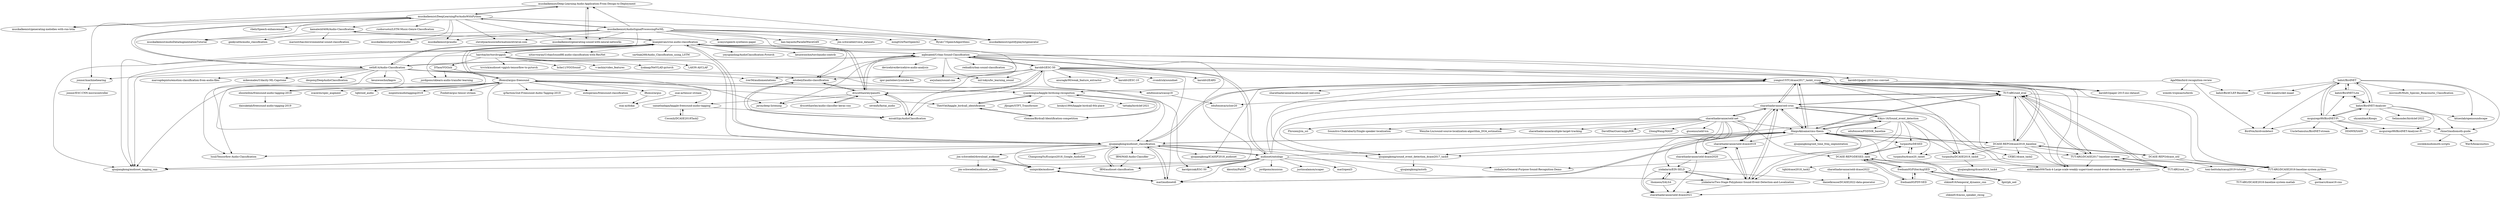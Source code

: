 digraph G {
"musikalkemist/Deep-Learning-Audio-Application-From-Design-to-Deployment" -> "musikalkemist/DeepLearningForAudioWithPython"
"musikalkemist/Deep-Learning-Audio-Application-From-Design-to-Deployment" -> "musikalkemist/generating-sound-with-neural-networks"
"musikalkemist/Deep-Learning-Audio-Application-From-Design-to-Deployment" -> "musikalkemist/generating-melodies-with-rnn-lstm"
"musikalkemist/Deep-Learning-Audio-Application-From-Design-to-Deployment" -> "musikalkemist/spotifyplaylistgenerator"
"TUT-ARG/sed_eval" -> "TUT-ARG/DCASE2017-baseline-system"
"TUT-ARG/sed_eval" -> "TUT-ARG/sed_vis"
"TUT-ARG/sed_eval" -> "sharathadavanne/sed-crnn"
"TUT-ARG/sed_eval" -> "ankitshah009/Task-4-Large-scale-weakly-supervised-sound-event-detection-for-smart-cars"
"TUT-ARG/sed_eval" -> "TUT-ARG/DCASE2016-baseline-system-python"
"TUT-ARG/sed_eval" -> "MaigoAkisame/cmu-thesis"
"TUT-ARG/sed_eval" -> "edufonseca/uclser20" ["e"=1]
"TUT-ARG/sed_eval" -> "DCASE-REPO/dcase2018_baseline"
"TUT-ARG/sed_eval" -> "yongxuUSTC/dcase2017_task4_cvssp"
"aqibsaeed/Urban-Sound-Classification" -> "karoldvl/ESC-50"
"aqibsaeed/Urban-Sound-Classification" -> "karoldvl/paper-2015-esc-convnet"
"aqibsaeed/Urban-Sound-Classification" -> "ksanjeevan/crnn-audio-classification"
"aqibsaeed/Urban-Sound-Classification" -> "mtobeiyf/audio-classification"
"aqibsaeed/Urban-Sound-Classification" -> "drscotthawley/panotti"
"aqibsaeed/Urban-Sound-Classification" -> "jaron/deep-listening"
"aqibsaeed/Urban-Sound-Classification" -> "yongxuUSTC/dcase2017_task4_cvssp"
"aqibsaeed/Urban-Sound-Classification" -> "karoldvl/paper-2015-esc-dataset"
"aqibsaeed/Urban-Sound-Classification" -> "micah5/pyAudioClassification"
"aqibsaeed/Urban-Sound-Classification" -> "seth814/Audio-Classification"
"aqibsaeed/Urban-Sound-Classification" -> "audioset/ontology"
"aqibsaeed/Urban-Sound-Classification" -> "devicehive/devicehive-audio-analysis"
"aqibsaeed/Urban-Sound-Classification" -> "awjuliani/sound-cnn"
"aqibsaeed/Urban-Sound-Classification" -> "mil-tokyo/bc_learning_sound"
"aqibsaeed/Urban-Sound-Classification" -> "rednafi/urban-sound-classification"
"sharathadavanne/seld-dcase2019" -> "yinkalario/Two-Stage-Polyphonic-Sound-Event-Detection-and-Localization"
"sharathadavanne/seld-dcase2019" -> "sharathadavanne/seld-dcase2020"
"sharathadavanne/seld-dcase2019" -> "sharathadavanne/sed-crnn"
"sharathadavanne/seld-net" -> "sharathadavanne/seld-dcase2019"
"sharathadavanne/seld-net" -> "sharathadavanne/sed-crnn"
"sharathadavanne/seld-net" -> "yinkalario/EIN-SELD"
"sharathadavanne/seld-net" -> "sharathadavanne/seld-dcase2020"
"sharathadavanne/seld-net" -> "yinkalario/Two-Stage-Polyphonic-Sound-Event-Detection-and-Localization"
"sharathadavanne/seld-net" -> "giusenso/seld-tcn"
"sharathadavanne/seld-net" -> "MaigoAkisame/cmu-thesis"
"sharathadavanne/seld-net" -> "DCASE-REPO/DESED_task"
"sharathadavanne/seld-net" -> "Fhrozen/jrm_ssl"
"sharathadavanne/seld-net" -> "Soumitro-Chakrabarty/Single-speaker-localization"
"sharathadavanne/seld-net" -> "Wenzhe-Liu/sound-source-localization-algorithm_DOA_estimation" ["e"=1]
"sharathadavanne/seld-net" -> "sharathadavanne/multiple-target-tracking"
"sharathadavanne/seld-net" -> "DavidDiazGuerra/gpuRIR" ["e"=1]
"sharathadavanne/seld-net" -> "sharathadavanne/seld-dcase2021"
"sharathadavanne/seld-net" -> "ZitengWang/MASP" ["e"=1]
"audioset/ontology" -> "qiuqiangkong/audioset_classification"
"audioset/ontology" -> "unixpickle/audioset"
"audioset/ontology" -> "marl/audiosetdl"
"audioset/ontology" -> "karolpiczak/ESC-50" ["e"=1]
"audioset/ontology" -> "jordipons/musicnn" ["e"=1]
"audioset/ontology" -> "MaigoAkisame/cmu-thesis"
"audioset/ontology" -> "yongxuUSTC/dcase2017_task4_cvssp"
"audioset/ontology" -> "yinkalario/General-Purpose-Sound-Recognition-Demo" ["e"=1]
"audioset/ontology" -> "TUT-ARG/sed_eval"
"audioset/ontology" -> "qiuqiangkong/audioset_tagging_cnn" ["e"=1]
"audioset/ontology" -> "justinsalamon/scaper" ["e"=1]
"audioset/ontology" -> "marl/openl3" ["e"=1]
"audioset/ontology" -> "aqibsaeed/Urban-Sound-Classification"
"audioset/ontology" -> "IBM/audioset-classification"
"audioset/ontology" -> "kkoutini/PaSST" ["e"=1]
"musikalkemist/DeepLearningForAudioWithPython" -> "musikalkemist/AudioSignalProcessingForML"
"musikalkemist/DeepLearningForAudioWithPython" -> "musikalkemist/Deep-Learning-Audio-Application-From-Design-to-Deployment"
"musikalkemist/DeepLearningForAudioWithPython" -> "musikalkemist/generating-sound-with-neural-networks"
"musikalkemist/DeepLearningForAudioWithPython" -> "musikalkemist/pytorchforaudio"
"musikalkemist/DeepLearningForAudioWithPython" -> "seth814/Audio-Classification"
"musikalkemist/DeepLearningForAudioWithPython" -> "musikalkemist/spotifyplaylistgenerator"
"musikalkemist/DeepLearningForAudioWithPython" -> "musikalkemist/praudio"
"musikalkemist/DeepLearningForAudioWithPython" -> "stevetjoa/musicinformationretrieval.com" ["e"=1]
"musikalkemist/DeepLearningForAudioWithPython" -> "vbelz/Speech-enhancement" ["e"=1]
"musikalkemist/DeepLearningForAudioWithPython" -> "jonnor/machinehearing"
"musikalkemist/DeepLearningForAudioWithPython" -> "ruohoruotsi/LSTM-Music-Genre-Classification" ["e"=1]
"musikalkemist/DeepLearningForAudioWithPython" -> "musikalkemist/audioDataAugmentationTutorial"
"musikalkemist/DeepLearningForAudioWithPython" -> "musikalkemist/generating-melodies-with-rnn-lstm"
"musikalkemist/DeepLearningForAudioWithPython" -> "kamalesh0406/Audio-Classification"
"qiuqiangkong/audioset_classification" -> "IBM/audioset-classification"
"qiuqiangkong/audioset_classification" -> "marl/audiosetdl"
"qiuqiangkong/audioset_classification" -> "qiuqiangkong/audioset_tagging_cnn" ["e"=1]
"qiuqiangkong/audioset_classification" -> "yongxuUSTC/dcase2017_task4_cvssp"
"qiuqiangkong/audioset_classification" -> "ksanjeevan/crnn-audio-classification"
"qiuqiangkong/audioset_classification" -> "qiuqiangkong/ICASSP2018_audioset"
"qiuqiangkong/audioset_classification" -> "qiuqiangkong/sound_event_detection_dcase2017_task4"
"qiuqiangkong/audioset_classification" -> "ChangsongYu/Eusipco2018_Google_AudioSet"
"qiuqiangkong/audioset_classification" -> "MaigoAkisame/cmu-thesis"
"qiuqiangkong/audioset_classification" -> "luuil/Tensorflow-Audio-Classification"
"qiuqiangkong/audioset_classification" -> "yinkalario/Two-Stage-Polyphonic-Sound-Event-Detection-and-Localization"
"qiuqiangkong/audioset_classification" -> "IBM/MAX-Audio-Classifier"
"qiuqiangkong/audioset_classification" -> "unixpickle/audioset"
"qiuqiangkong/audioset_classification" -> "jim-schwoebel/download_audioset"
"qiuqiangkong/audioset_classification" -> "audioset/ontology"
"karoldvl/ESC-50" -> "aqibsaeed/Urban-Sound-Classification"
"karoldvl/ESC-50" -> "karoldvl/paper-2015-esc-dataset"
"karoldvl/ESC-50" -> "karoldvl/paper-2015-esc-convnet"
"karoldvl/ESC-50" -> "mtobeiyf/audio-classification"
"karoldvl/ESC-50" -> "mil-tokyo/bc_learning_sound"
"karoldvl/ESC-50" -> "karoldvl/EARS"
"karoldvl/ESC-50" -> "anuragkr90/weak_feature_extractor"
"karoldvl/ESC-50" -> "karoldvl/ESC-10"
"karoldvl/ESC-50" -> "drscotthawley/panotti"
"karoldvl/ESC-50" -> "yongxuUSTC/dcase2017_task4_cvssp"
"karoldvl/ESC-50" -> "cvondrick/soundnet" ["e"=1]
"karoldvl/ESC-50" -> "qiuqiangkong/audioset_classification"
"karoldvl/ESC-50" -> "awjuliani/sound-cnn"
"karoldvl/ESC-50" -> "micah5/pyAudioClassification"
"karoldvl/ESC-50" -> "marl/audiosetdl"
"mtobeiyf/audio-classification" -> "micah5/pyAudioClassification"
"mtobeiyf/audio-classification" -> "drscotthawley/panotti"
"sharathadavanne/seld-dcase2020" -> "sharathadavanne/seld-dcase2021"
"sharathadavanne/seld-dcase2020" -> "sharathadavanne/seld-dcase2019"
"sharathadavanne/seld-dcase2020" -> "yinkalario/EIN-SELD"
"DTaoo/VGGish" -> "luuil/Tensorflow-Audio-Classification"
"DTaoo/VGGish" -> "jordipons/sklearn-audio-transfer-learning" ["e"=1]
"yongxuUSTC/dcase2017_task4_cvssp" -> "ankitshah009/Task-4-Large-scale-weakly-supervised-sound-event-detection-for-smart-cars"
"yongxuUSTC/dcase2017_task4_cvssp" -> "DCASE-REPO/dcase2018_baseline"
"yongxuUSTC/dcase2017_task4_cvssp" -> "CPJKU/dcase_task2"
"yongxuUSTC/dcase2017_task4_cvssp" -> "qiuqiangkong/sound_event_detection_dcase2017_task4"
"yongxuUSTC/dcase2017_task4_cvssp" -> "TUT-ARG/DCASE2017-baseline-system"
"yongxuUSTC/dcase2017_task4_cvssp" -> "sharathadavanne/sed-crnn"
"yongxuUSTC/dcase2017_task4_cvssp" -> "qiuqiangkong/ICASSP2018_audioset"
"yongxuUSTC/dcase2017_task4_cvssp" -> "TUT-ARG/DCASE2016-baseline-system-python"
"yongxuUSTC/dcase2017_task4_cvssp" -> "TUT-ARG/sed_eval"
"yongxuUSTC/dcase2017_task4_cvssp" -> "qiuqiangkong/audioset_classification"
"yongxuUSTC/dcase2017_task4_cvssp" -> "sharathadavanne/multichannel-sed-crnn"
"yongxuUSTC/dcase2017_task4_cvssp" -> "turpaultn/DCASE2019_task4"
"yongxuUSTC/dcase2017_task4_cvssp" -> "MaigoAkisame/cmu-thesis"
"DCASE-REPO/DESED_task" -> "frednam93/FilterAugSED"
"DCASE-REPO/DESED_task" -> "turpaultn/DESED"
"DCASE-REPO/DESED_task" -> "frednam93/FDY-SED"
"DCASE-REPO/DESED_task" -> "fgnt/pb_sed"
"MaigoAkisame/cmu-thesis" -> "sharathadavanne/sed-crnn"
"MaigoAkisame/cmu-thesis" -> "qiuqiangkong/sound_event_detection_dcase2017_task4"
"MaigoAkisame/cmu-thesis" -> "TUT-ARG/sed_eval"
"MaigoAkisame/cmu-thesis" -> "Kikyo-16/Sound_event_detection"
"MaigoAkisame/cmu-thesis" -> "yinkalario/Two-Stage-Polyphonic-Sound-Event-Detection-and-Localization"
"MaigoAkisame/cmu-thesis" -> "turpaultn/DESED"
"MaigoAkisame/cmu-thesis" -> "turpaultn/DCASE2019_task4"
"MaigoAkisame/cmu-thesis" -> "marl/audiosetdl"
"MaigoAkisame/cmu-thesis" -> "DCASE-REPO/dcase2018_baseline"
"MaigoAkisame/cmu-thesis" -> "yongxuUSTC/dcase2017_task4_cvssp"
"MaigoAkisame/cmu-thesis" -> "sharathadavanne/seld-dcase2019"
"MaigoAkisame/cmu-thesis" -> "TUT-ARG/DCASE2017-baseline-system"
"MaigoAkisame/cmu-thesis" -> "TUT-ARG/sed_vis"
"MaigoAkisame/cmu-thesis" -> "qiuqiangkong/audioset_classification"
"MaigoAkisame/cmu-thesis" -> "qiuqiangkong/sed_time_freq_segmentation"
"sharathadavanne/sed-crnn" -> "yinkalario/Two-Stage-Polyphonic-Sound-Event-Detection-and-Localization"
"sharathadavanne/sed-crnn" -> "sharathadavanne/seld-dcase2019"
"sharathadavanne/sed-crnn" -> "Kikyo-16/Sound_event_detection"
"sharathadavanne/sed-crnn" -> "TUT-ARG/sed_eval"
"sharathadavanne/sed-crnn" -> "MaigoAkisame/cmu-thesis"
"sharathadavanne/sed-crnn" -> "sharathadavanne/seld-net"
"sharathadavanne/sed-crnn" -> "yongxuUSTC/dcase2017_task4_cvssp"
"sharathadavanne/sed-crnn" -> "TUT-ARG/sed_vis"
"sharathadavanne/sed-crnn" -> "ankitshah009/Task-4-Large-scale-weakly-supervised-sound-event-detection-for-smart-cars"
"sharathadavanne/sed-crnn" -> "qiuqiangkong/sound_event_detection_dcase2017_task4"
"marl/audiosetdl" -> "unixpickle/audioset"
"marl/audiosetdl" -> "qiuqiangkong/audioset_classification"
"marl/audiosetdl" -> "MaigoAkisame/cmu-thesis"
"TUT-ARG/DCASE2016-baseline-system-python" -> "gorinars/dcase16-cnn"
"TUT-ARG/DCASE2016-baseline-system-python" -> "TUT-ARG/DCASE2017-baseline-system"
"TUT-ARG/DCASE2016-baseline-system-python" -> "TUT-ARG/DCASE2016-baseline-system-matlab"
"drscotthawley/panotti" -> "micah5/pyAudioClassification"
"drscotthawley/panotti" -> "drscotthawley/audio-classifier-keras-cnn"
"drscotthawley/panotti" -> "mtobeiyf/audio-classification"
"drscotthawley/panotti" -> "aqibsaeed/Urban-Sound-Classification"
"drscotthawley/panotti" -> "karoldvl/ESC-50"
"drscotthawley/panotti" -> "jaron/deep-listening"
"drscotthawley/panotti" -> "ksanjeevan/crnn-audio-classification"
"drscotthawley/panotti" -> "sevenfx/fastai_audio" ["e"=1]
"drscotthawley/panotti" -> "sainathadapa/kaggle-freesound-audio-tagging"
"micah5/pyAudioClassification" -> "mtobeiyf/audio-classification"
"micah5/pyAudioClassification" -> "drscotthawley/panotti"
"kahst/BirdNET" -> "kahst/BirdNET-Lite"
"kahst/BirdNET" -> "kahst/BirdNET-Analyzer"
"kahst/BirdNET" -> "kitzeslab/opensoundscape"
"kahst/BirdNET" -> "microsoft/Multi_Species_Bioacoustic_Classification"
"kahst/BirdNET" -> "rhine3/audiomoth-guide"
"kahst/BirdNET" -> "kahst/BirdCLEF-Baseline"
"kahst/BirdNET" -> "BirdVox/birdvoxdetect"
"kahst/BirdNET" -> "scikit-maad/scikit-maad"
"kahst/BirdNET" -> "mcguirepr89/BirdNET-Pi"
"CPJKU/dcase_task2" -> "tqbl/dcase2018_task2"
"DCASE-REPO/dcase2018_baseline" -> "DCASE-REPO/dcase_util"
"DCASE-REPO/dcase2018_baseline" -> "yongxuUSTC/dcase2017_task4_cvssp"
"DCASE-REPO/dcase2018_baseline" -> "turpaultn/DCASE2019_task4"
"DCASE-REPO/dcase2018_baseline" -> "TUT-ARG/sed_eval"
"DCASE-REPO/dcase2018_baseline" -> "MaigoAkisame/cmu-thesis"
"DCASE-REPO/dcase2018_baseline" -> "TUT-ARG/DCASE2017-baseline-system"
"DCASE-REPO/dcase2018_baseline" -> "CPJKU/dcase_task2"
"DCASE-REPO/dcase2018_baseline" -> "ankitshah009/Task-4-Large-scale-weakly-supervised-sound-event-detection-for-smart-cars"
"DCASE-REPO/dcase2018_baseline" -> "turpaultn/dcase20_task4"
"turpaultn/DCASE2019_task4" -> "qiuqiangkong/dcase2019_task4"
"kahst/BirdNET-Analyzer" -> "mcguirepr89/BirdNET-Pi"
"kahst/BirdNET-Analyzer" -> "kahst/BirdNET"
"kahst/BirdNET-Analyzer" -> "kahst/BirdNET-Lite"
"kahst/BirdNET-Analyzer" -> "kitzeslab/opensoundscape"
"kahst/BirdNET-Analyzer" -> "rhine3/audiomoth-guide"
"kahst/BirdNET-Analyzer" -> "shyamblast/Koogu"
"kahst/BirdNET-Analyzer" -> "mcguirepr89/BirdNET-Analyzer-Pi"
"kahst/BirdNET-Analyzer" -> "Selimonder/birdclef-2022"
"musikalkemist/generating-sound-with-neural-networks" -> "musikalkemist/Deep-Learning-Audio-Application-From-Design-to-Deployment"
"edufonseca/icassp19" -> "edufonseca/uclser20" ["e"=1]
"ksanjeevan/crnn-audio-classification" -> "qiuqiangkong/audioset_classification"
"ksanjeevan/crnn-audio-classification" -> "kamalesh0406/Audio-Classification"
"ksanjeevan/crnn-audio-classification" -> "seth814/Audio-Classification"
"ksanjeevan/crnn-audio-classification" -> "aqibsaeed/Urban-Sound-Classification"
"ksanjeevan/crnn-audio-classification" -> "harritaylor/torchvggish"
"ksanjeevan/crnn-audio-classification" -> "nitinvwaran/UrbanSound8K-audio-classification-with-ResNet"
"ksanjeevan/crnn-audio-classification" -> "sarthak268/Audio_Classification_using_LSTM"
"ksanjeevan/crnn-audio-classification" -> "karolpiczak/ESC-50" ["e"=1]
"ksanjeevan/crnn-audio-classification" -> "mtobeiyf/audio-classification"
"ksanjeevan/crnn-audio-classification" -> "lRomul/argus-freesound"
"ksanjeevan/crnn-audio-classification" -> "qiuqiangkong/audioset_tagging_cnn" ["e"=1]
"ksanjeevan/crnn-audio-classification" -> "yeyupiaoling/AudioClassification-Pytorch" ["e"=1]
"ksanjeevan/crnn-audio-classification" -> "drscotthawley/panotti"
"ksanjeevan/crnn-audio-classification" -> "jordipons/sklearn-audio-transfer-learning" ["e"=1]
"ksanjeevan/crnn-audio-classification" -> "keunwoochoi/torchaudio-contrib" ["e"=1]
"osai-ai/tensor-stream" -> "osai-ai/dokai"
"musikalkemist/AudioSignalProcessingForML" -> "musikalkemist/DeepLearningForAudioWithPython"
"musikalkemist/AudioSignalProcessingForML" -> "musikalkemist/Deep-Learning-Audio-Application-From-Design-to-Deployment"
"musikalkemist/AudioSignalProcessingForML" -> "musikalkemist/generating-sound-with-neural-networks"
"musikalkemist/AudioSignalProcessingForML" -> "musikalkemist/pytorchforaudio"
"musikalkemist/AudioSignalProcessingForML" -> "stevetjoa/musicinformationretrieval.com" ["e"=1]
"musikalkemist/AudioSignalProcessingForML" -> "xcmyz/speech-synthesis-paper" ["e"=1]
"musikalkemist/AudioSignalProcessingForML" -> "musikalkemist/spotifyplaylistgenerator"
"musikalkemist/AudioSignalProcessingForML" -> "musikalkemist/praudio"
"musikalkemist/AudioSignalProcessingForML" -> "musikalkemist/audioDataAugmentationTutorial"
"musikalkemist/AudioSignalProcessingForML" -> "iver56/audiomentations" ["e"=1]
"musikalkemist/AudioSignalProcessingForML" -> "qiuqiangkong/audioset_tagging_cnn" ["e"=1]
"musikalkemist/AudioSignalProcessingForML" -> "kan-bayashi/ParallelWaveGAN" ["e"=1]
"musikalkemist/AudioSignalProcessingForML" -> "jim-schwoebel/voice_datasets" ["e"=1]
"musikalkemist/AudioSignalProcessingForML" -> "ming024/FastSpeech2" ["e"=1]
"musikalkemist/AudioSignalProcessingForML" -> "Ryuk17/SpeechAlgorithms" ["e"=1]
"TUT-ARG/DCASE2017-baseline-system" -> "TUT-ARG/sed_eval"
"TUT-ARG/DCASE2017-baseline-system" -> "TUT-ARG/DCASE2016-baseline-system-python"
"TUT-ARG/DCASE2017-baseline-system" -> "TUT-ARG/sed_vis"
"TUT-ARG/DCASE2017-baseline-system" -> "ankitshah009/Task-4-Large-scale-weakly-supervised-sound-event-detection-for-smart-cars"
"ebouteillon/freesound-audio-tagging-2019" -> "lRomul/argus-freesound"
"ebouteillon/freesound-audio-tagging-2019" -> "daisukelab/freesound-audio-tagging-2019"
"IBM/MAX-Audio-Classifier" -> "IBM/audioset-classification"
"jonnor/machinehearing" -> "jonnor/ESC-CNN-microcontroller"
"seth814/Audio-Classification" -> "keunwoochoi/kapre" ["e"=1]
"seth814/Audio-Classification" -> "ksanjeevan/crnn-audio-classification"
"seth814/Audio-Classification" -> "jonnor/machinehearing"
"seth814/Audio-Classification" -> "marcogdepinto/emotion-classification-from-audio-files" ["e"=1]
"seth814/Audio-Classification" -> "musikalkemist/DeepLearningForAudioWithPython"
"seth814/Audio-Classification" -> "aqibsaeed/Urban-Sound-Classification"
"seth814/Audio-Classification" -> "luuil/Tensorflow-Audio-Classification"
"seth814/Audio-Classification" -> "karolpiczak/ESC-50" ["e"=1]
"seth814/Audio-Classification" -> "qiuqiangkong/audioset_tagging_cnn" ["e"=1]
"seth814/Audio-Classification" -> "mikesmales/Udacity-ML-Capstone"
"seth814/Audio-Classification" -> "jaron/deep-listening"
"seth814/Audio-Classification" -> "mtobeiyf/audio-classification"
"seth814/Audio-Classification" -> "qiuqiangkong/audioset_classification"
"seth814/Audio-Classification" -> "despoisj/DeepAudioClassification" ["e"=1]
"seth814/Audio-Classification" -> "iver56/audiomentations" ["e"=1]
"lRomul/argus-freesound" -> "ebouteillon/freesound-audio-tagging-2019"
"lRomul/argus-freesound" -> "ryanwongsa/kaggle-birdsong-recognition"
"lRomul/argus-freesound" -> "qrfaction/2nd-Freesound-Audio-Tagging-2019"
"lRomul/argus-freesound" -> "ex4sperans/freesound-classification"
"lRomul/argus-freesound" -> "lRomul/argus"
"lRomul/argus-freesound" -> "qiuqiangkong/audioset_tagging_cnn" ["e"=1]
"lRomul/argus-freesound" -> "edufonseca/icassp19"
"lRomul/argus-freesound" -> "qiuqiangkong/audioset_classification"
"lRomul/argus-freesound" -> "ksanjeevan/crnn-audio-classification"
"lRomul/argus-freesound" -> "TheoViel/kaggle_birdcall_identification"
"lRomul/argus-freesound" -> "zcaceres/spec_augment" ["e"=1]
"lRomul/argus-freesound" -> "tqbl/ood_audio"
"lRomul/argus-freesound" -> "sainathadapa/kaggle-freesound-audio-tagging"
"lRomul/argus-freesound" -> "mnpinto/audiotagging2019"
"lRomul/argus-freesound" -> "Fonbet/argus-tensor-stream" ["e"=1]
"harritaylor/torchvggish" -> "tcvrick/audioset-vggish-tensorflow-to-pytorch"
"harritaylor/torchvggish" -> "ksanjeevan/crnn-audio-classification"
"harritaylor/torchvggish" -> "DTaoo/VGGish"
"harritaylor/torchvggish" -> "hche11/VGGSound" ["e"=1]
"harritaylor/torchvggish" -> "qiuqiangkong/audioset_classification"
"harritaylor/torchvggish" -> "qiuqiangkong/audioset_tagging_cnn" ["e"=1]
"harritaylor/torchvggish" -> "v-iashin/video_features" ["e"=1]
"harritaylor/torchvggish" -> "lyakaap/NetVLAD-pytorch" ["e"=1]
"harritaylor/torchvggish" -> "LAION-AI/CLAP" ["e"=1]
"frednam93/FDY-SED" -> "frednam93/FilterAugSED"
"frednam93/FDY-SED" -> "DCASE-REPO/DESED_task"
"kamalesh0406/Audio-Classification" -> "mariostrbac/environmental-sound-classification"
"kamalesh0406/Audio-Classification" -> "geekysethi/audio_classification"
"kamalesh0406/Audio-Classification" -> "ksanjeevan/crnn-audio-classification"
"qiuqiangkong/sound_event_detection_dcase2017_task4" -> "qiuqiangkong/autoth"
"frednam93/FilterAugSED" -> "fgnt/pb_sed"
"frednam93/FilterAugSED" -> "frednam93/FDY-SED"
"frednam93/FilterAugSED" -> "DCASE-REPO/DESED_task"
"frednam93/FilterAugSED" -> "shkim816/temporal_dynamic_cnn"
"sharathadavanne/seld-dcase2022" -> "danielkrause/DCASE2022-data-generator"
"sharathadavanne/seld-dcase2022" -> "sharathadavanne/seld-dcase2021"
"yinkalario/EIN-SELD" -> "sharathadavanne/seld-dcase2021"
"yinkalario/EIN-SELD" -> "thomeou/SALSA"
"yinkalario/EIN-SELD" -> "yinkalario/Two-Stage-Polyphonic-Sound-Event-Detection-and-Localization"
"yinkalario/EIN-SELD" -> "danielkrause/DCASE2022-data-generator"
"AgaMiko/bird-recognition-review" -> "BirdVox/birdvoxdetect"
"AgaMiko/bird-recognition-review" -> "kahst/BirdCLEF-Baseline"
"AgaMiko/bird-recognition-review" -> "wimlds-trojmiasto/birds"
"AgaMiko/bird-recognition-review" -> "ryanwongsa/kaggle-birdsong-recognition"
"mcguirepr89/BirdNET-Pi" -> "kahst/BirdNET-Analyzer"
"mcguirepr89/BirdNET-Pi" -> "kahst/BirdNET-Lite"
"mcguirepr89/BirdNET-Pi" -> "kahst/BirdNET"
"mcguirepr89/BirdNET-Pi" -> "mcguirepr89/BirdNET-Analyzer-Pi"
"mcguirepr89/BirdNET-Pi" -> "UncleSamulus/BirdNET-stream"
"mcguirepr89/BirdNET-Pi" -> "DD4WH/SASS"
"mcguirepr89/BirdNET-Pi" -> "BirdVox/birdvoxdetect"
"mcguirepr89/BirdNET-Pi" -> "rhine3/audiomoth-guide"
"drscotthawley/audio-classifier-keras-cnn" -> "drscotthawley/panotti"
"ryanwongsa/kaggle-birdsong-recognition" -> "vlomme/Birdcall-Identification-competition"
"ryanwongsa/kaggle-birdsong-recognition" -> "TheoViel/kaggle_birdcall_identification"
"ryanwongsa/kaggle-birdsong-recognition" -> "koukyo1994/kaggle-birdcall-6th-place"
"ryanwongsa/kaggle-birdsong-recognition" -> "tattaka/birdclef-2021"
"ryanwongsa/kaggle-birdsong-recognition" -> "jfpuget/STFT_Transformer"
"ryanwongsa/kaggle-birdsong-recognition" -> "lRomul/argus-freesound"
"DCASE-REPO/dcase_util" -> "DCASE-REPO/dcase2018_baseline"
"DCASE-REPO/dcase_util" -> "TUT-ARG/sed_eval"
"DCASE-REPO/dcase_util" -> "TUT-ARG/DCASE2016-baseline-system-python"
"DCASE-REPO/dcase_util" -> "toni-heittola/icassp2019-tutorial"
"yinkalario/Two-Stage-Polyphonic-Sound-Event-Detection-and-Localization" -> "sharathadavanne/seld-dcase2019"
"yinkalario/Two-Stage-Polyphonic-Sound-Event-Detection-and-Localization" -> "yinkalario/EIN-SELD"
"yinkalario/Two-Stage-Polyphonic-Sound-Event-Detection-and-Localization" -> "sharathadavanne/sed-crnn"
"yinkalario/Two-Stage-Polyphonic-Sound-Event-Detection-and-Localization" -> "sharathadavanne/seld-dcase2021"
"devicehive/devicehive-audio-analysis" -> "igor-panteleev/youtube-8m"
"thomeou/SALSA" -> "sharathadavanne/seld-dcase2021"
"thomeou/SALSA" -> "yinkalario/EIN-SELD"
"fgnt/pb_sed" -> "frednam93/FilterAugSED"
"fgnt/pb_sed" -> "DCASE-REPO/DESED_task"
"turpaultn/DESED" -> "turpaultn/dcase20_task4"
"turpaultn/DESED" -> "DCASE-REPO/DESED_task"
"vlomme/Birdcall-Identification-competition" -> "ryanwongsa/kaggle-birdsong-recognition"
"vlomme/Birdcall-Identification-competition" -> "TheoViel/kaggle_birdcall_identification"
"unixpickle/audioset" -> "marl/audiosetdl"
"unixpickle/audioset" -> "jim-schwoebel/download_audioset"
"karoldvl/paper-2015-esc-convnet" -> "karoldvl/paper-2015-esc-dataset"
"Kikyo-16/Sound_event_detection" -> "sharathadavanne/sed-crnn"
"Kikyo-16/Sound_event_detection" -> "qiuqiangkong/sound_event_detection_dcase2017_task4"
"Kikyo-16/Sound_event_detection" -> "turpaultn/DCASE2019_task4"
"Kikyo-16/Sound_event_detection" -> "turpaultn/DESED"
"Kikyo-16/Sound_event_detection" -> "turpaultn/dcase20_task4"
"Kikyo-16/Sound_event_detection" -> "edufonseca/FSD50K_baseline"
"Kikyo-16/Sound_event_detection" -> "yinkalario/Two-Stage-Polyphonic-Sound-Event-Detection-and-Localization"
"Kikyo-16/Sound_event_detection" -> "MaigoAkisame/cmu-thesis"
"Kikyo-16/Sound_event_detection" -> "yinkalario/General-Purpose-Sound-Recognition-Demo" ["e"=1]
"Kikyo-16/Sound_event_detection" -> "DCASE-REPO/DESED_task"
"IBM/audioset-classification" -> "qiuqiangkong/audioset_classification"
"jim-schwoebel/download_audioset" -> "jim-schwoebel/audioset_models"
"jim-schwoebel/download_audioset" -> "unixpickle/audioset"
"TUT-ARG/sed_vis" -> "TUT-ARG/sed_eval"
"TUT-ARG/sed_vis" -> "TUT-ARG/DCASE2017-baseline-system"
"TheoViel/kaggle_birdcall_identification" -> "ryanwongsa/kaggle-birdsong-recognition"
"TheoViel/kaggle_birdcall_identification" -> "vlomme/Birdcall-Identification-competition"
"Cocoxili/DCASE2018Task2" -> "sainathadapa/kaggle-freesound-audio-tagging"
"kahst/BirdNET-Lite" -> "kahst/BirdNET"
"kahst/BirdNET-Lite" -> "kahst/BirdNET-Analyzer"
"sainathadapa/kaggle-freesound-audio-tagging" -> "Cocoxili/DCASE2018Task2"
"sainathadapa/kaggle-freesound-audio-tagging" -> "micah5/pyAudioClassification"
"turpaultn/dcase20_task4" -> "turpaultn/DESED"
"rhine3/audiomoth-guide" -> "nwolek/audiomoth-scripts"
"rhine3/audiomoth-guide" -> "WavX/bioacoustics"
"lRomul/argus" -> "osai-ai/dokai"
"shkim816/temporal_dynamic_cnn" -> "shkim816/acnn_speaker_recog"
"musikalkemist/Deep-Learning-Audio-Application-From-Design-to-Deployment" ["l"="1.335,39.31"]
"musikalkemist/DeepLearningForAudioWithPython" ["l"="1.359,39.305"]
"musikalkemist/generating-sound-with-neural-networks" ["l"="1.322,39.299"]
"musikalkemist/generating-melodies-with-rnn-lstm" ["l"="1.362,39.325"]
"musikalkemist/spotifyplaylistgenerator" ["l"="1.311,39.31"]
"TUT-ARG/sed_eval" ["l"="1.474,39.145"]
"TUT-ARG/DCASE2017-baseline-system" ["l"="1.491,39.14"]
"TUT-ARG/sed_vis" ["l"="1.489,39.126"]
"sharathadavanne/sed-crnn" ["l"="1.457,39.119"]
"ankitshah009/Task-4-Large-scale-weakly-supervised-sound-event-detection-for-smart-cars" ["l"="1.473,39.125"]
"TUT-ARG/DCASE2016-baseline-system-python" ["l"="1.508,39.134"]
"MaigoAkisame/cmu-thesis" ["l"="1.453,39.133"]
"edufonseca/uclser20" ["l"="0.109,39.752"]
"DCASE-REPO/dcase2018_baseline" ["l"="1.474,39.134"]
"yongxuUSTC/dcase2017_task4_cvssp" ["l"="1.453,39.153"]
"aqibsaeed/Urban-Sound-Classification" ["l"="1.404,39.215"]
"karoldvl/ESC-50" ["l"="1.401,39.195"]
"karoldvl/paper-2015-esc-convnet" ["l"="1.379,39.204"]
"ksanjeevan/crnn-audio-classification" ["l"="1.449,39.239"]
"mtobeiyf/audio-classification" ["l"="1.425,39.221"]
"drscotthawley/panotti" ["l"="1.41,39.235"]
"jaron/deep-listening" ["l"="1.386,39.24"]
"karoldvl/paper-2015-esc-dataset" ["l"="1.378,39.216"]
"micah5/pyAudioClassification" ["l"="1.429,39.233"]
"seth814/Audio-Classification" ["l"="1.414,39.254"]
"audioset/ontology" ["l"="1.437,39.178"]
"devicehive/devicehive-audio-analysis" ["l"="1.326,39.218"]
"awjuliani/sound-cnn" ["l"="1.358,39.206"]
"mil-tokyo/bc_learning_sound" ["l"="1.375,39.191"]
"rednafi/urban-sound-classification" ["l"="1.359,39.229"]
"sharathadavanne/seld-dcase2019" ["l"="1.446,39.099"]
"yinkalario/Two-Stage-Polyphonic-Sound-Event-Detection-and-Localization" ["l"="1.437,39.108"]
"sharathadavanne/seld-dcase2020" ["l"="1.433,39.081"]
"sharathadavanne/seld-net" ["l"="1.452,39.081"]
"yinkalario/EIN-SELD" ["l"="1.414,39.083"]
"giusenso/seld-tcn" ["l"="1.436,39.049"]
"DCASE-REPO/DESED_task" ["l"="1.493,39.07"]
"Fhrozen/jrm_ssl" ["l"="1.448,39.061"]
"Soumitro-Chakrabarty/Single-speaker-localization" ["l"="1.468,39.06"]
"Wenzhe-Liu/sound-source-localization-algorithm_DOA_estimation" ["l"="2.338,39.266"]
"sharathadavanne/multiple-target-tracking" ["l"="1.457,39.048"]
"DavidDiazGuerra/gpuRIR" ["l"="2.483,39.191"]
"sharathadavanne/seld-dcase2021" ["l"="1.421,39.072"]
"ZitengWang/MASP" ["l"="2.385,39.249"]
"qiuqiangkong/audioset_classification" ["l"="1.454,39.185"]
"unixpickle/audioset" ["l"="1.416,39.168"]
"marl/audiosetdl" ["l"="1.436,39.162"]
"karolpiczak/ESC-50" ["l"="0.212,39.819"]
"jordipons/musicnn" ["l"="1.748,38.436"]
"yinkalario/General-Purpose-Sound-Recognition-Demo" ["l"="0.116,39.796"]
"qiuqiangkong/audioset_tagging_cnn" ["l"="0.224,39.837"]
"justinsalamon/scaper" ["l"="1.681,38.407"]
"marl/openl3" ["l"="1.681,38.422"]
"IBM/audioset-classification" ["l"="1.473,39.19"]
"kkoutini/PaSST" ["l"="0.188,39.842"]
"musikalkemist/AudioSignalProcessingForML" ["l"="1.321,39.328"]
"musikalkemist/pytorchforaudio" ["l"="1.353,39.342"]
"musikalkemist/praudio" ["l"="1.33,39.347"]
"stevetjoa/musicinformationretrieval.com" ["l"="1.745,38.478"]
"vbelz/Speech-enhancement" ["l"="2.5,39.227"]
"jonnor/machinehearing" ["l"="1.397,39.306"]
"ruohoruotsi/LSTM-Music-Genre-Classification" ["l"="1.832,38.376"]
"musikalkemist/audioDataAugmentationTutorial" ["l"="1.345,39.325"]
"kamalesh0406/Audio-Classification" ["l"="1.416,39.277"]
"qiuqiangkong/ICASSP2018_audioset" ["l"="1.468,39.168"]
"qiuqiangkong/sound_event_detection_dcase2017_task4" ["l"="1.461,39.141"]
"ChangsongYu/Eusipco2018_Google_AudioSet" ["l"="1.488,39.177"]
"luuil/Tensorflow-Audio-Classification" ["l"="1.46,39.221"]
"IBM/MAX-Audio-Classifier" ["l"="1.5,39.19"]
"jim-schwoebel/download_audioset" ["l"="1.4,39.16"]
"karoldvl/EARS" ["l"="1.361,39.17"]
"anuragkr90/weak_feature_extractor" ["l"="1.354,39.186"]
"karoldvl/ESC-10" ["l"="1.381,39.176"]
"cvondrick/soundnet" ["l"="26.484,-20.625"]
"DTaoo/VGGish" ["l"="1.504,39.229"]
"jordipons/sklearn-audio-transfer-learning" ["l"="1.738,38.399"]
"CPJKU/dcase_task2" ["l"="1.433,39.138"]
"sharathadavanne/multichannel-sed-crnn" ["l"="1.417,39.144"]
"turpaultn/DCASE2019_task4" ["l"="1.438,39.124"]
"frednam93/FilterAugSED" ["l"="1.512,39.05"]
"turpaultn/DESED" ["l"="1.485,39.092"]
"frednam93/FDY-SED" ["l"="1.496,39.051"]
"fgnt/pb_sed" ["l"="1.516,39.063"]
"Kikyo-16/Sound_event_detection" ["l"="1.462,39.106"]
"qiuqiangkong/sed_time_freq_segmentation" ["l"="1.416,39.123"]
"gorinars/dcase16-cnn" ["l"="1.541,39.128"]
"TUT-ARG/DCASE2016-baseline-system-matlab" ["l"="1.531,39.119"]
"drscotthawley/audio-classifier-keras-cnn" ["l"="1.381,39.255"]
"sevenfx/fastai_audio" ["l"="22.863,29.043"]
"sainathadapa/kaggle-freesound-audio-tagging" ["l"="1.46,39.264"]
"kahst/BirdNET" ["l"="1.699,39.426"]
"kahst/BirdNET-Lite" ["l"="1.707,39.44"]
"kahst/BirdNET-Analyzer" ["l"="1.727,39.445"]
"kitzeslab/opensoundscape" ["l"="1.703,39.455"]
"microsoft/Multi_Species_Bioacoustic_Classification" ["l"="1.678,39.445"]
"rhine3/audiomoth-guide" ["l"="1.749,39.427"]
"kahst/BirdCLEF-Baseline" ["l"="1.663,39.397"]
"BirdVox/birdvoxdetect" ["l"="1.686,39.398"]
"scikit-maad/scikit-maad" ["l"="1.667,39.43"]
"mcguirepr89/BirdNET-Pi" ["l"="1.726,39.417"]
"tqbl/dcase2018_task2" ["l"="1.4,39.13"]
"DCASE-REPO/dcase_util" ["l"="1.512,39.147"]
"turpaultn/dcase20_task4" ["l"="1.491,39.105"]
"qiuqiangkong/dcase2019_task4" ["l"="1.406,39.111"]
"shyamblast/Koogu" ["l"="1.734,39.469"]
"mcguirepr89/BirdNET-Analyzer-Pi" ["l"="1.745,39.438"]
"Selimonder/birdclef-2022" ["l"="1.751,39.459"]
"edufonseca/icassp19" ["l"="1.517,39.303"]
"harritaylor/torchvggish" ["l"="1.484,39.219"]
"nitinvwaran/UrbanSound8K-audio-classification-with-ResNet" ["l"="1.478,39.245"]
"sarthak268/Audio_Classification_using_LSTM" ["l"="1.48,39.26"]
"lRomul/argus-freesound" ["l"="1.521,39.269"]
"yeyupiaoling/AudioClassification-Pytorch" ["l"="0.178,39.688"]
"keunwoochoi/torchaudio-contrib" ["l"="1.662,38.414"]
"osai-ai/tensor-stream" ["l"="1.659,39.25"]
"osai-ai/dokai" ["l"="1.626,39.252"]
"xcmyz/speech-synthesis-paper" ["l"="0.38,40.052"]
"iver56/audiomentations" ["l"="0.307,39.857"]
"kan-bayashi/ParallelWaveGAN" ["l"="0.435,40.065"]
"jim-schwoebel/voice_datasets" ["l"="2.408,39.123"]
"ming024/FastSpeech2" ["l"="0.411,40.034"]
"Ryuk17/SpeechAlgorithms" ["l"="2.44,39.237"]
"ebouteillon/freesound-audio-tagging-2019" ["l"="1.552,39.274"]
"daisukelab/freesound-audio-tagging-2019" ["l"="1.58,39.277"]
"jonnor/ESC-CNN-microcontroller" ["l"="1.408,39.335"]
"keunwoochoi/kapre" ["l"="0.328,39.866"]
"marcogdepinto/emotion-classification-from-audio-files" ["l"="-0.937,40.083"]
"mikesmales/Udacity-ML-Capstone" ["l"="1.436,39.288"]
"despoisj/DeepAudioClassification" ["l"="1.823,38.407"]
"ryanwongsa/kaggle-birdsong-recognition" ["l"="1.571,39.314"]
"qrfaction/2nd-Freesound-Audio-Tagging-2019" ["l"="1.537,39.251"]
"ex4sperans/freesound-classification" ["l"="1.535,39.289"]
"lRomul/argus" ["l"="1.583,39.258"]
"TheoViel/kaggle_birdcall_identification" ["l"="1.56,39.298"]
"zcaceres/spec_augment" ["l"="0.473,39.81"]
"tqbl/ood_audio" ["l"="1.551,39.259"]
"mnpinto/audiotagging2019" ["l"="1.511,39.286"]
"Fonbet/argus-tensor-stream" ["l"="33.602,34.32"]
"tcvrick/audioset-vggish-tensorflow-to-pytorch" ["l"="1.525,39.214"]
"hche11/VGGSound" ["l"="26.541,-20.697"]
"v-iashin/video_features" ["l"="31.752,33.855"]
"lyakaap/NetVLAD-pytorch" ["l"="32.62,42.307"]
"LAION-AI/CLAP" ["l"="0.148,39.937"]
"mariostrbac/environmental-sound-classification" ["l"="1.425,39.303"]
"geekysethi/audio_classification" ["l"="1.396,39.287"]
"qiuqiangkong/autoth" ["l"="1.48,39.118"]
"shkim816/temporal_dynamic_cnn" ["l"="1.528,39.031"]
"sharathadavanne/seld-dcase2022" ["l"="1.404,39.05"]
"danielkrause/DCASE2022-data-generator" ["l"="1.398,39.061"]
"thomeou/SALSA" ["l"="1.396,39.074"]
"AgaMiko/bird-recognition-review" ["l"="1.638,39.368"]
"wimlds-trojmiasto/birds" ["l"="1.659,39.359"]
"UncleSamulus/BirdNET-stream" ["l"="1.73,39.398"]
"DD4WH/SASS" ["l"="1.746,39.403"]
"vlomme/Birdcall-Identification-competition" ["l"="1.582,39.302"]
"koukyo1994/kaggle-birdcall-6th-place" ["l"="1.561,39.336"]
"tattaka/birdclef-2021" ["l"="1.583,39.335"]
"jfpuget/STFT_Transformer" ["l"="1.603,39.323"]
"toni-heittola/icassp2019-tutorial" ["l"="1.548,39.148"]
"igor-panteleev/youtube-8m" ["l"="1.294,39.217"]
"edufonseca/FSD50K_baseline" ["l"="1.422,39.095"]
"jim-schwoebel/audioset_models" ["l"="1.371,39.146"]
"Cocoxili/DCASE2018Task2" ["l"="1.47,39.284"]
"nwolek/audiomoth-scripts" ["l"="1.77,39.417"]
"WavX/bioacoustics" ["l"="1.778,39.432"]
"shkim816/acnn_speaker_recog" ["l"="1.537,39.017"]
}